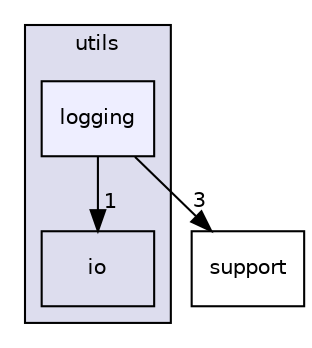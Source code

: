 digraph "arm_compute/core/utils/logging" {
  compound=true
  node [ fontsize="10", fontname="Helvetica"];
  edge [ labelfontsize="10", labelfontname="Helvetica"];
  subgraph clusterdir_7b0825b7536eda12b63e5d87347b1c7d {
    graph [ bgcolor="#ddddee", pencolor="black", label="utils" fontname="Helvetica", fontsize="10", URL="dir_7b0825b7536eda12b63e5d87347b1c7d.xhtml"]
  dir_4165fcd8206cc52fde421ae1f1275b40 [shape=box label="io" URL="dir_4165fcd8206cc52fde421ae1f1275b40.xhtml"];
  dir_e575b855d3e83e3374bc2a6f9bf89d98 [shape=box, label="logging", style="filled", fillcolor="#eeeeff", pencolor="black", URL="dir_e575b855d3e83e3374bc2a6f9bf89d98.xhtml"];
  }
  dir_5815af820a9cc9481f1d0990a0d60286 [shape=box label="support" URL="dir_5815af820a9cc9481f1d0990a0d60286.xhtml"];
  dir_e575b855d3e83e3374bc2a6f9bf89d98->dir_4165fcd8206cc52fde421ae1f1275b40 [headlabel="1", labeldistance=1.5 headhref="dir_000012_000043.xhtml"];
  dir_e575b855d3e83e3374bc2a6f9bf89d98->dir_5815af820a9cc9481f1d0990a0d60286 [headlabel="3", labeldistance=1.5 headhref="dir_000012_000031.xhtml"];
}
